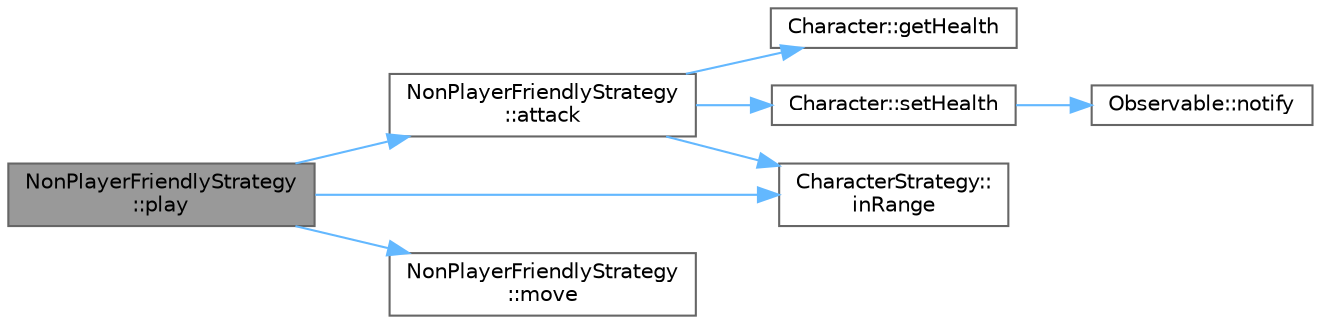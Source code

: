 digraph "NonPlayerFriendlyStrategy::play"
{
 // LATEX_PDF_SIZE
  bgcolor="transparent";
  edge [fontname=Helvetica,fontsize=10,labelfontname=Helvetica,labelfontsize=10];
  node [fontname=Helvetica,fontsize=10,shape=box,height=0.2,width=0.4];
  rankdir="LR";
  Node1 [id="Node000001",label="NonPlayerFriendlyStrategy\l::play",height=0.2,width=0.4,color="gray40", fillcolor="grey60", style="filled", fontcolor="black",tooltip="method that plays the npc's turn depending on its strategy"];
  Node1 -> Node2 [id="edge1_Node000001_Node000002",color="steelblue1",style="solid",tooltip=" "];
  Node2 [id="Node000002",label="NonPlayerFriendlyStrategy\l::attack",height=0.2,width=0.4,color="grey40", fillcolor="white", style="filled",URL="$class_non_player_friendly_strategy.html#af1341ac70cee3ad690fce32cd0723a04",tooltip="method that attacks the player if in range"];
  Node2 -> Node3 [id="edge2_Node000002_Node000003",color="steelblue1",style="solid",tooltip=" "];
  Node3 [id="Node000003",label="Character::getHealth",height=0.2,width=0.4,color="grey40", fillcolor="white", style="filled",URL="$class_character.html#a39eeebcbdbc13cd4d1d274da5d051f85",tooltip=" "];
  Node2 -> Node4 [id="edge3_Node000002_Node000004",color="steelblue1",style="solid",tooltip=" "];
  Node4 [id="Node000004",label="CharacterStrategy::\linRange",height=0.2,width=0.4,color="grey40", fillcolor="white", style="filled",URL="$class_character_strategy.html#ab00b5833afab903bf8e2106b81e6b286",tooltip="method that checks if the character is in range to attack/interact with"];
  Node2 -> Node5 [id="edge4_Node000002_Node000005",color="steelblue1",style="solid",tooltip=" "];
  Node5 [id="Node000005",label="Character::setHealth",height=0.2,width=0.4,color="grey40", fillcolor="white", style="filled",URL="$class_character.html#afd06ab5d08a0edc75539f3586ccac66d",tooltip=" "];
  Node5 -> Node6 [id="edge5_Node000005_Node000006",color="steelblue1",style="solid",tooltip=" "];
  Node6 [id="Node000006",label="Observable::notify",height=0.2,width=0.4,color="grey40", fillcolor="white", style="filled",URL="$class_observable.html#ae181cee45eafcdd3244f2385ac1357d7",tooltip="Notifies all attached observers about a state change in the Observable object."];
  Node1 -> Node4 [id="edge6_Node000001_Node000004",color="steelblue1",style="solid",tooltip=" "];
  Node1 -> Node7 [id="edge7_Node000001_Node000007",color="steelblue1",style="solid",tooltip=" "];
  Node7 [id="Node000007",label="NonPlayerFriendlyStrategy\l::move",height=0.2,width=0.4,color="grey40", fillcolor="white", style="filled",URL="$class_non_player_friendly_strategy.html#a6989fe37d0efc2adadbd25d2b561a2e8",tooltip="method that moves the npc closer to the player by finding the shortest path"];
}
